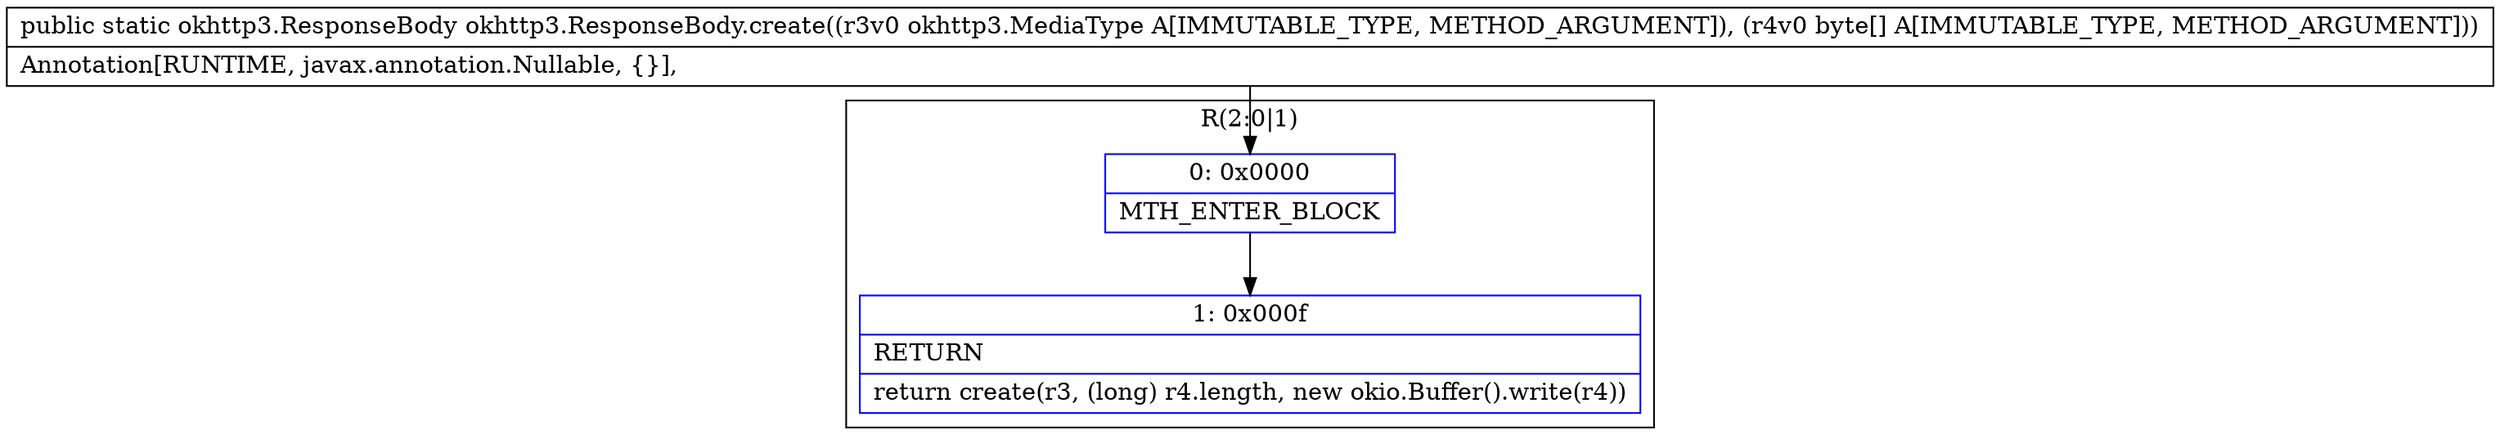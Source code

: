 digraph "CFG forokhttp3.ResponseBody.create(Lokhttp3\/MediaType;[B)Lokhttp3\/ResponseBody;" {
subgraph cluster_Region_1218299919 {
label = "R(2:0|1)";
node [shape=record,color=blue];
Node_0 [shape=record,label="{0\:\ 0x0000|MTH_ENTER_BLOCK\l}"];
Node_1 [shape=record,label="{1\:\ 0x000f|RETURN\l|return create(r3, (long) r4.length, new okio.Buffer().write(r4))\l}"];
}
MethodNode[shape=record,label="{public static okhttp3.ResponseBody okhttp3.ResponseBody.create((r3v0 okhttp3.MediaType A[IMMUTABLE_TYPE, METHOD_ARGUMENT]), (r4v0 byte[] A[IMMUTABLE_TYPE, METHOD_ARGUMENT]))  | Annotation[RUNTIME, javax.annotation.Nullable, \{\}], \l}"];
MethodNode -> Node_0;
Node_0 -> Node_1;
}

